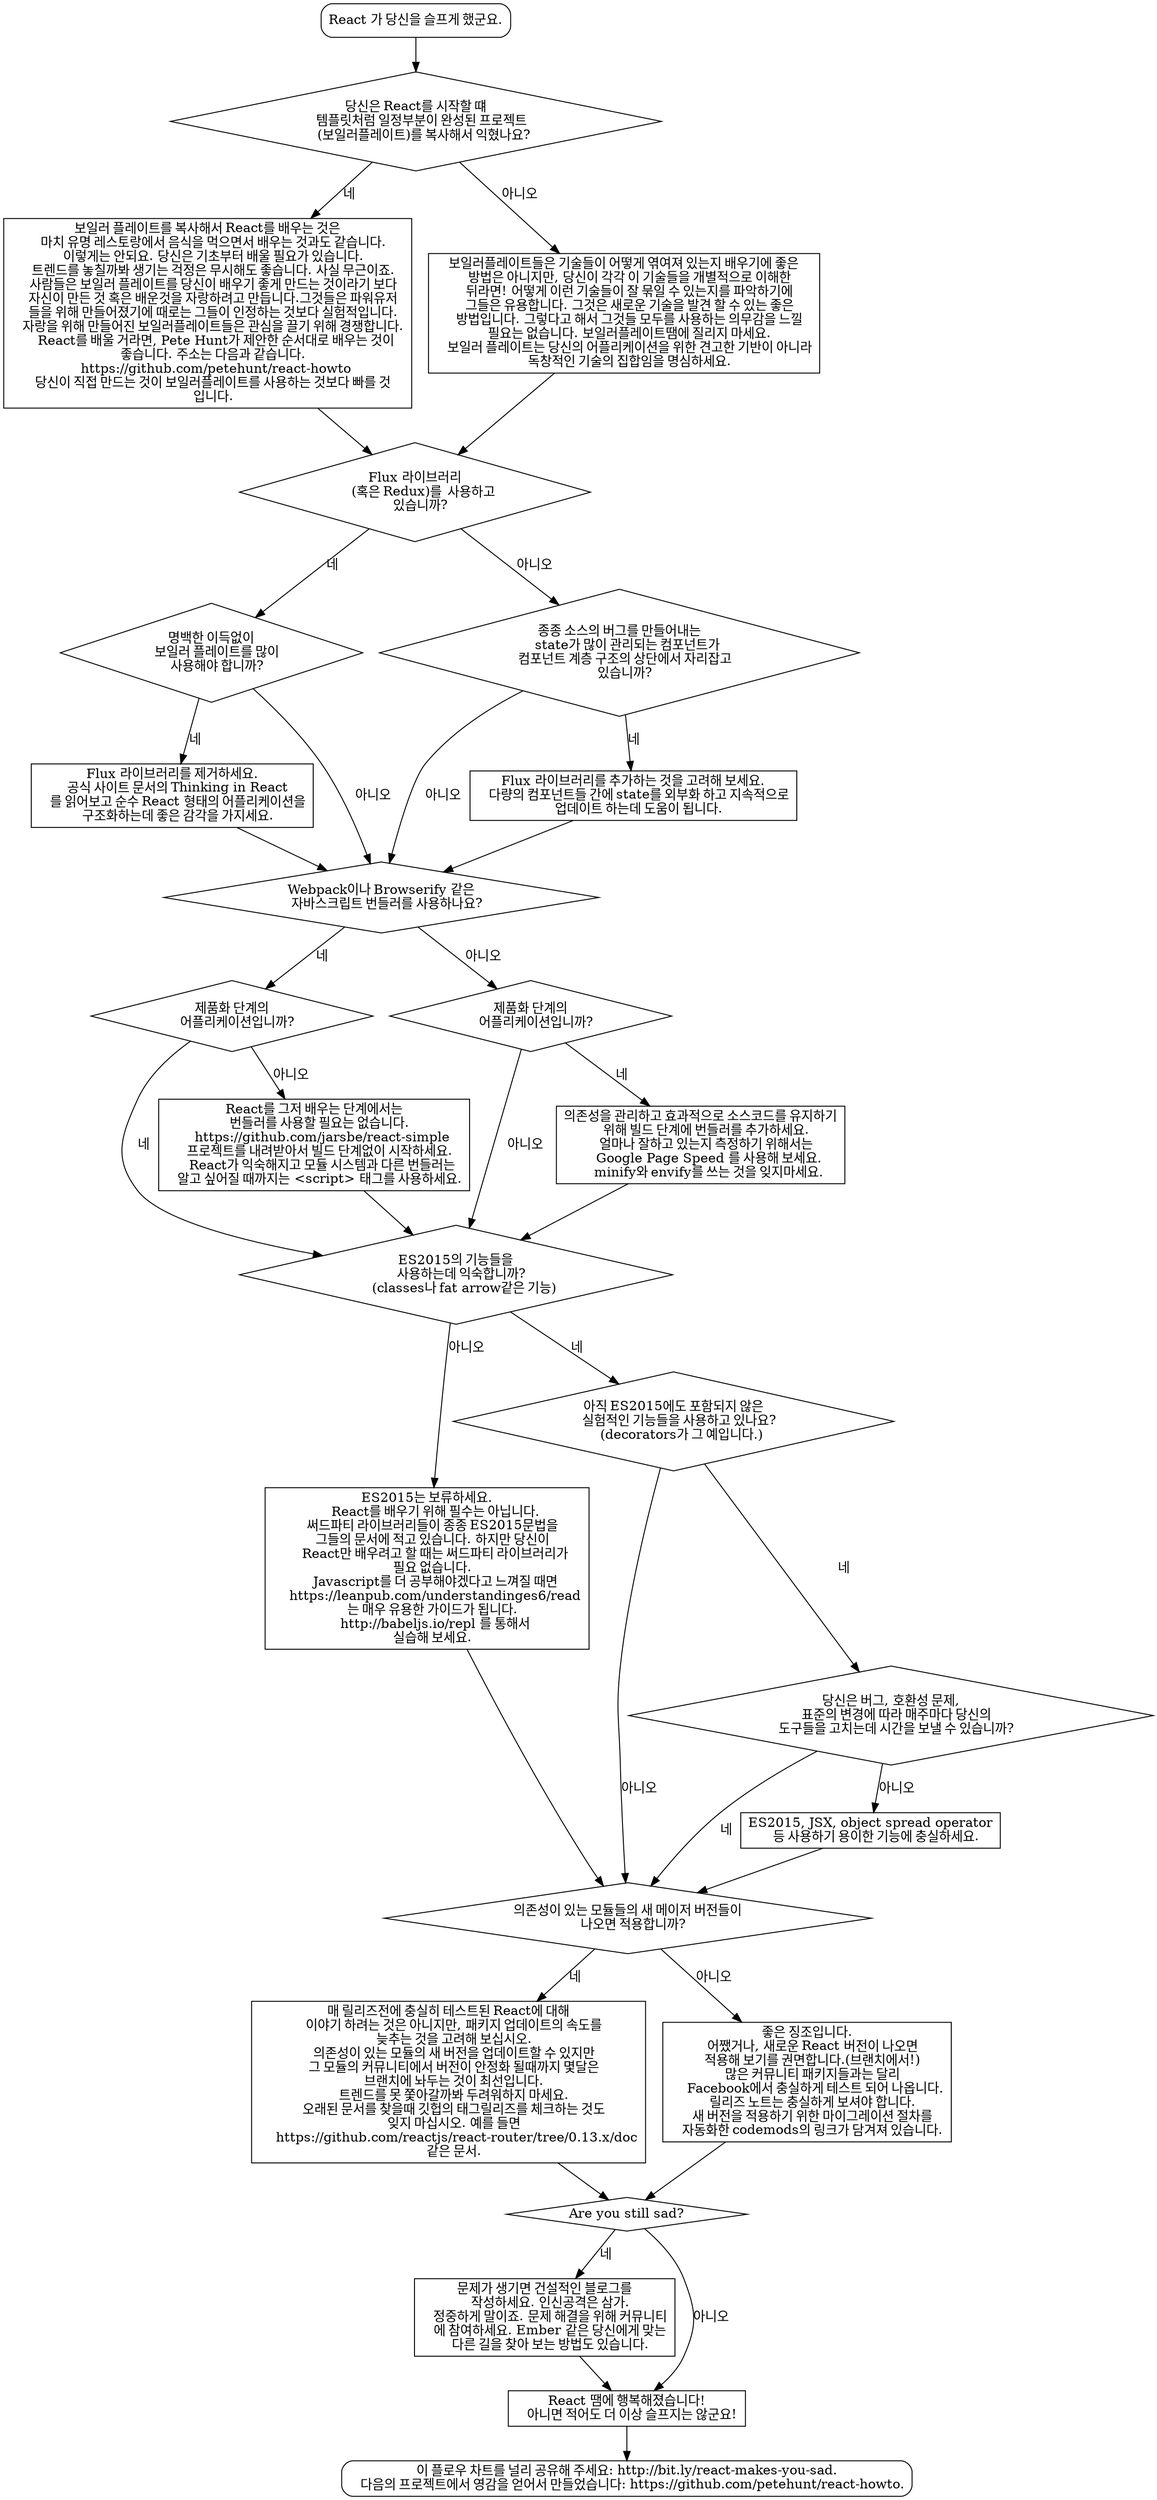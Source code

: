 digraph {
  unhappy[
    shape="box",
    style=rounded,
    label="React 가 당신을 슬프게 했군요."
  ]
  unhappy -> are_you_using_react_boilerplates;

  # Boilerplate Fatigue

  are_you_using_react_boilerplates[
    shape="diamond",
    label="당신은 React를 시작할 떄
    템플릿처럼 일정부분이 완성된 프로젝트
    (보일러플레이트)를 복사해서 익혔나요?"
  ]
  are_you_using_react_boilerplates -> boilerplates_dont_teach[label="네"]
  are_you_using_react_boilerplates -> steal_from_boilerplates[label="아니오"]

  boilerplates_dont_teach[
    shape="box",
    label="보일러 플레이트를 복사해서 React를 배우는 것은
    마치 유명 레스토랑에서 음식을 먹으면서 배우는 것과도 같습니다.
    이렇게는 안되요. 당신은 기초부터 배울 필요가 있습니다.
    트렌드를 놓칠까봐 생기는 걱정은 무시해도 좋습니다. 사실 무근이죠.
    사람들은 보일러 플레이트를 당신이 배우기 좋게 만드는 것이라기 보다
    자신이 만든 것 혹은 배운것을 자랑하려고 만듭니다.그것들은 파워유저
    들을 위해 만들어졌기에 때로는 그들이 인정하는 것보다 실험적입니다.
    자랑을 위해 만들어진 보일러플레이트들은 관심을 끌기 위해 경쟁합니다.
    React를 배울 거라면, Pete Hunt가 제안한 순서대로 배우는 것이
    좋습니다. 주소는 다음과 같습니다.
    https://github.com/petehunt/react-howto
    당신이 직접 만드는 것이 보일러플레이트를 사용하는 것보다 빠를 것
    입니다."
  ]
  boilerplates_dont_teach -> are_you_using_flux

  steal_from_boilerplates[
    shape="box",
    label="보일러플레이트들은 기술들이 어떻게 엮여져 있는지 배우기에 좋은
    방법은 아니지만, 당신이 각각 이 기술들을 개별적으로 이해한
    뒤라면! 어떻게 이런 기술들이 잘 묶일 수 있는지를 파악하기에
    그들은 유용합니다. 그것은 새로운 기술을 발견 할 수 있는 좋은
    방법입니다. 그렇다고 해서 그것들 모두를 사용하는 의무감을 느낄
    필요는 없습니다. 보일러플레이트땜에 질리지 마세요.
    보일러 플레이트는 당신의 어플리케이션을 위한 견고한 기반이 아니라
    독창적인 기술의 집합임을 명심하세요."
  ]
  steal_from_boilerplates -> are_you_using_flux

  # Flux Fatigue

  are_you_using_flux[
    shape="diamond",
    label="Flux 라이브러리
    (혹은 Redux)를  사용하고
    있습니까?"
  ]
  are_you_using_flux -> is_too_much_flux[label="네"]
  are_you_using_flux -> is_not_enough_flux[label="아니오"]

  is_too_much_flux[
    shape="diamond",
    label="명백한 이득없이
    보일러 플레이트를 많이
    사용해야 합니까?"
  ]
  is_too_much_flux -> remove_flux[label="네"]
  is_too_much_flux -> are_you_using_bundler[label="아니오"]

  is_not_enough_flux[
    shape="diamond",
    label="종종 소스의 버그를 만들어내는
    state가 많이 관리되는 컴포넌트가
    컴포넌트 계층 구조의 상단에서 자리잡고
    있습니까?"

  ]
  is_not_enough_flux -> add_flux[label="네"]
  is_not_enough_flux -> are_you_using_bundler[label="아니오"]

  add_flux[
    shape="box",
    label="Flux 라이브러리를 추가하는 것을 고려해 보세요.
    다량의 컴포넌트들 간에 state를 외부화 하고 지속적으로
    업데이트 하는데 도움이 됩니다."
  ]
  add_flux -> are_you_using_bundler

  remove_flux[
    shape="box",
    label="Flux 라이브러리를 제거하세요.
    공식 사이트 문서의 Thinking in React
    를 읽어보고 순수 React 형태의 어플리케이션을
    구조화하는데 좋은 감각을 가지세요."
  ]
  remove_flux -> are_you_using_bundler

  # Bundler Fatigue

  are_you_using_bundler[
    shape="diamond",
    label="Webpack이나 Browserify 같은
    자바스크립트 번들러를 사용하나요?"
  ]
  are_you_using_bundler -> are_you_working_on_production_app_with_bundler[label="네"]
  are_you_using_bundler -> are_you_working_on_production_app_without_bundler[label="아니오"]

  are_you_working_on_production_app_with_bundler[
    shape="diamond",
    label="제품화 단계의
    어플리케이션입니까?"
  ]
  are_you_working_on_production_app_with_bundler -> do_you_know_es2015[label="네"]
  are_you_working_on_production_app_with_bundler -> remove_bundler[label="아니오"]

  are_you_working_on_production_app_without_bundler[
    shape="diamond",
    label="제품화 단계의
    어플리케이션입니까?"
  ]
  are_you_working_on_production_app_without_bundler -> add_bundler[label="네"]
  are_you_working_on_production_app_without_bundler -> do_you_know_es2015[label="아니오"]

  add_bundler[
    shape="box",
    label="의존성을 관리하고 효과적으로 소스코드를 유지하기
    위해 빌드 단계에 번들러를 추가하세요.
    얼마나 잘하고 있는지 측정하기 위해서는
    Google Page Speed 를 사용해 보세요.
    minify와 envify를 쓰는 것을 잊지마세요."

  ]
  add_bundler -> do_you_know_es2015

  remove_bundler[
    shape="box",
    label="React를 그저 배우는 단계에서는
    번들러를 사용할 필요는 없습니다.
    https://github.com/jarsbe/react-simple
    프로젝트를 내려받아서 빌드 단계없이 시작하세요.
    React가 익숙해지고 모듈 시스템과 다른 번들러는
    알고 싶어질 때까지는 <script> 태그를 사용하세요."
  ]
  remove_bundler -> do_you_know_es2015

  # ES2015 Fatigue

  do_you_know_es2015[
    shape="diamond",
    label="ES2015의 기능들을
    사용하는데 익숙합니까?
    (classes나 fat arrow같은 기능)"
  ]
  do_you_know_es2015 -> use_es5[label="아니오"]
  do_you_know_es2015 -> are_you_using_dangerous_features[label="네"]

  use_es5[
    shape="box",
    label="ES2015는 보류하세요.
    React를 배우기 위해 필수는 아닙니다.
    써드파티 라이브러리들이 종종 ES2015문법을
    그들의 문서에 적고 있습니다. 하지만 당신이
    React만 배우려고 할 때는 써드파티 라이브러리가
    필요 없습니다.
    Javascript를 더 공부해야겠다고 느껴질 때면
    https://leanpub.com/understandinges6/read
    는 매우 유용한 가이드가 됩니다.
    http://babeljs.io/repl 를 통해서
    실습해 보세요."
  ]
  use_es5 -> do_you_update_packages_asap

  # ESnext Fatigue

  are_you_using_dangerous_features[
    shape="diamond",
    label="아직 ES2015에도 포함되지 않은
    실험적인 기능들을 사용하고 있나요?
    (decorators가 그 예입니다.)"
  ]
  are_you_using_dangerous_features -> can_you_spend_days_on_your_tooling[label="네"]
  are_you_using_dangerous_features -> do_you_update_packages_asap[label="아니오"]

  can_you_spend_days_on_your_tooling[
    shape="diamond",
    label="당신은 버그, 호환성 문제,
    표준의 변경에 따라 매주마다 당신의
    도구들을 고치는데 시간을 보낼 수 있습니까?"
  ]
  can_you_spend_days_on_your_tooling -> do_you_update_packages_asap[label="네"]
  can_you_spend_days_on_your_tooling -> stick_to_es2015[label="아니오"]

  stick_to_es2015[
    shape="box",
    label="ES2015, JSX, object spread operator
    등 사용하기 용이한 기능에 충실하세요."
  ]
  stick_to_es2015 -> do_you_update_packages_asap

  # Semver Fatigue

  do_you_update_packages_asap[
    shape="diamond",
    label="의존성이 있는 모듈들의 새 메이저 버전들이
    나오면 적용합니까?"
  ]
  do_you_update_packages_asap -> give_it_two_months[label="네"]
  do_you_update_packages_asap -> consider_updating_react[label="아니오"]

  give_it_two_months[
    shape="box",
    label="매 릴리즈전에 충실히 테스트된 React에 대해
    이야기 하려는 것은 아니지만, 패키지 업데이트의 속도를
    늦추는 것을 고려해 보십시오.
    의존성이 있는 모듈의 새 버전을 업데이트할 수 있지만
    그 모듈의 커뮤니티에서 버전이 안정화 될때까지 몇달은
    브랜치에 놔두는 것이 최선입니다.
    트렌드를 못 쫓아갈까봐 두려워하지 마세요.
    오래된 문서를 찾을때 깃헙의 태그릴리즈를 체크하는 것도
    잊지 마십시오. 예를 들면
    https://github.com/reactjs/react-router/tree/0.13.x/doc
    같은 문서."
  ]
  give_it_two_months -> are_you_still_sad

  consider_updating_react[
    shape="box",
    label="좋은 징조입니다.
    어쨌거나, 새로운 React 버전이 나오면
    적용해 보기를 권면합니다.(브랜치에서!)
    많은 커뮤니티 패키지들과는 달리
    Facebook에서 충실하게 테스트 되어 나옵니다.
    릴리즈 노트는 충실하게 보셔야 합니다.
    새 버전을 적용하기 위한 마이그레이션 절차를
    자동화한 codemods의 링크가 담겨져 있습니다."
  ]
  consider_updating_react -> are_you_still_sad

  # End

  are_you_still_sad[
    shape="diamond",
    label="Are you still sad?"
  ]
  are_you_still_sad -> rant[label="네"];
  are_you_still_sad -> happy[label="아니오"];

  rant[
    shape="box",
    label="문제가 생기면 건설적인 블로그를
    작성하세요. 인신공격은 삼가.
    정중하게 말이죠. 문제 해결을 위해 커뮤니티
    에 참여하세요. Ember 같은 당신에게 맞는
    다른 길을 찾아 보는 방법도 있습니다."
  ]
  rant -> happy

  happy[
    shape="box",
    label="React 땜에 행복해졌습니다!
    아니면 적어도 더 이상 슬프지는 않군요!"
  ]
  happy -> share

  share [
    shape="box",
    style=rounded,
    label="이 플로우 차트를 널리 공유해 주세요: http://bit.ly/react-makes-you-sad.
    다음의 프로젝트에서 영감을 얻어서 만들었습니다: https://github.com/petehunt/react-howto."
  ]
}
